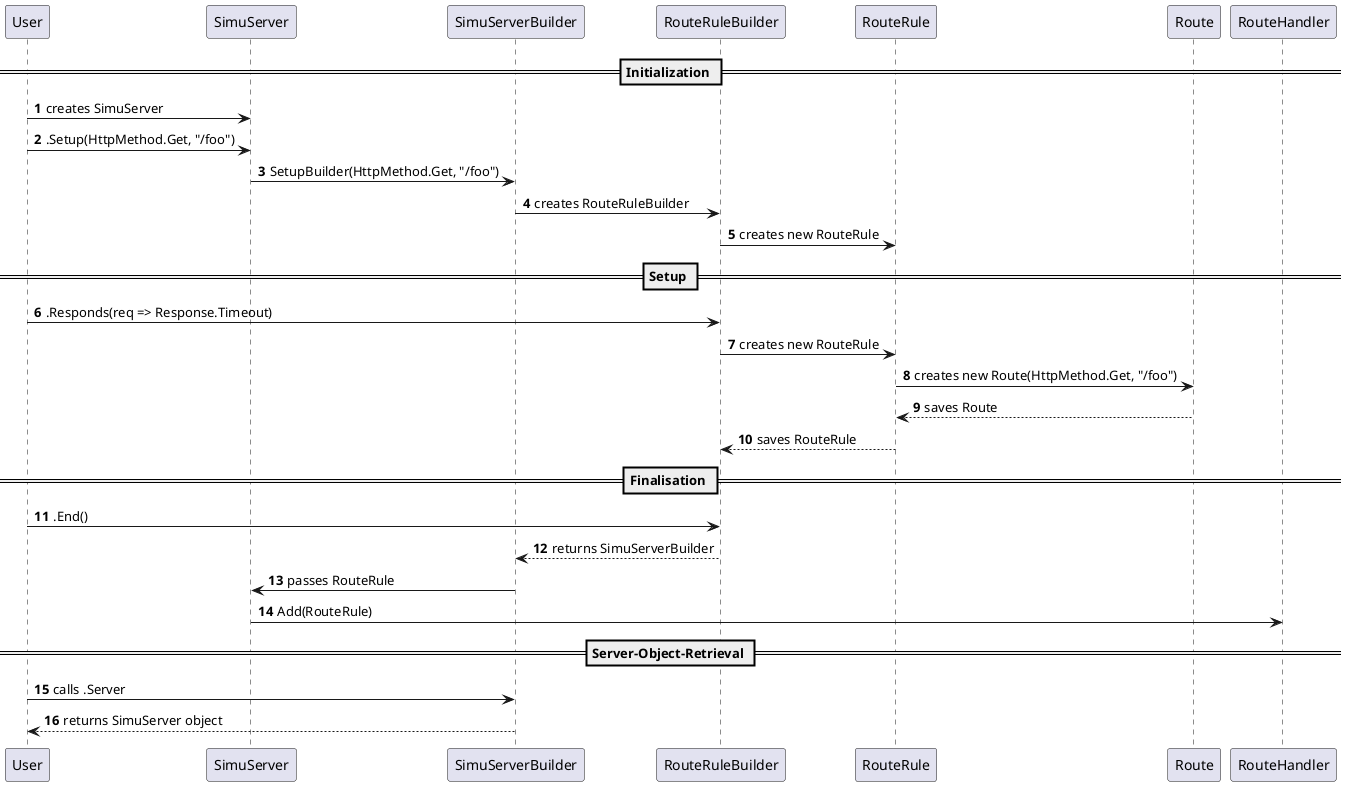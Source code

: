 @startuml
'https://plantuml.com/sequence-diagram

autonumber

== Initialization ==
User -> SimuServer : creates SimuServer
User -> SimuServer : .Setup(HttpMethod.Get, "/foo")
SimuServer -> SimuServerBuilder : SetupBuilder(HttpMethod.Get, "/foo")
SimuServerBuilder -> RouteRuleBuilder : creates RouteRuleBuilder
RouteRuleBuilder -> RouteRule : creates new RouteRule

== Setup ==
User -> RouteRuleBuilder : .Responds(req => Response.Timeout)
RouteRuleBuilder -> RouteRule : creates new RouteRule
RouteRule -> Route : creates new Route(HttpMethod.Get, "/foo")
Route --> RouteRule : saves Route
RouteRule --> RouteRuleBuilder : saves RouteRule

== Finalisation == 

User -> RouteRuleBuilder : .End()
RouteRuleBuilder --> SimuServerBuilder : returns SimuServerBuilder
SimuServerBuilder -> SimuServer : passes RouteRule
SimuServer -> RouteHandler : Add(RouteRule)

== Server-Object-Retrieval ==

User -> SimuServerBuilder : calls .Server
SimuServerBuilder --> User : returns SimuServer object

@enduml